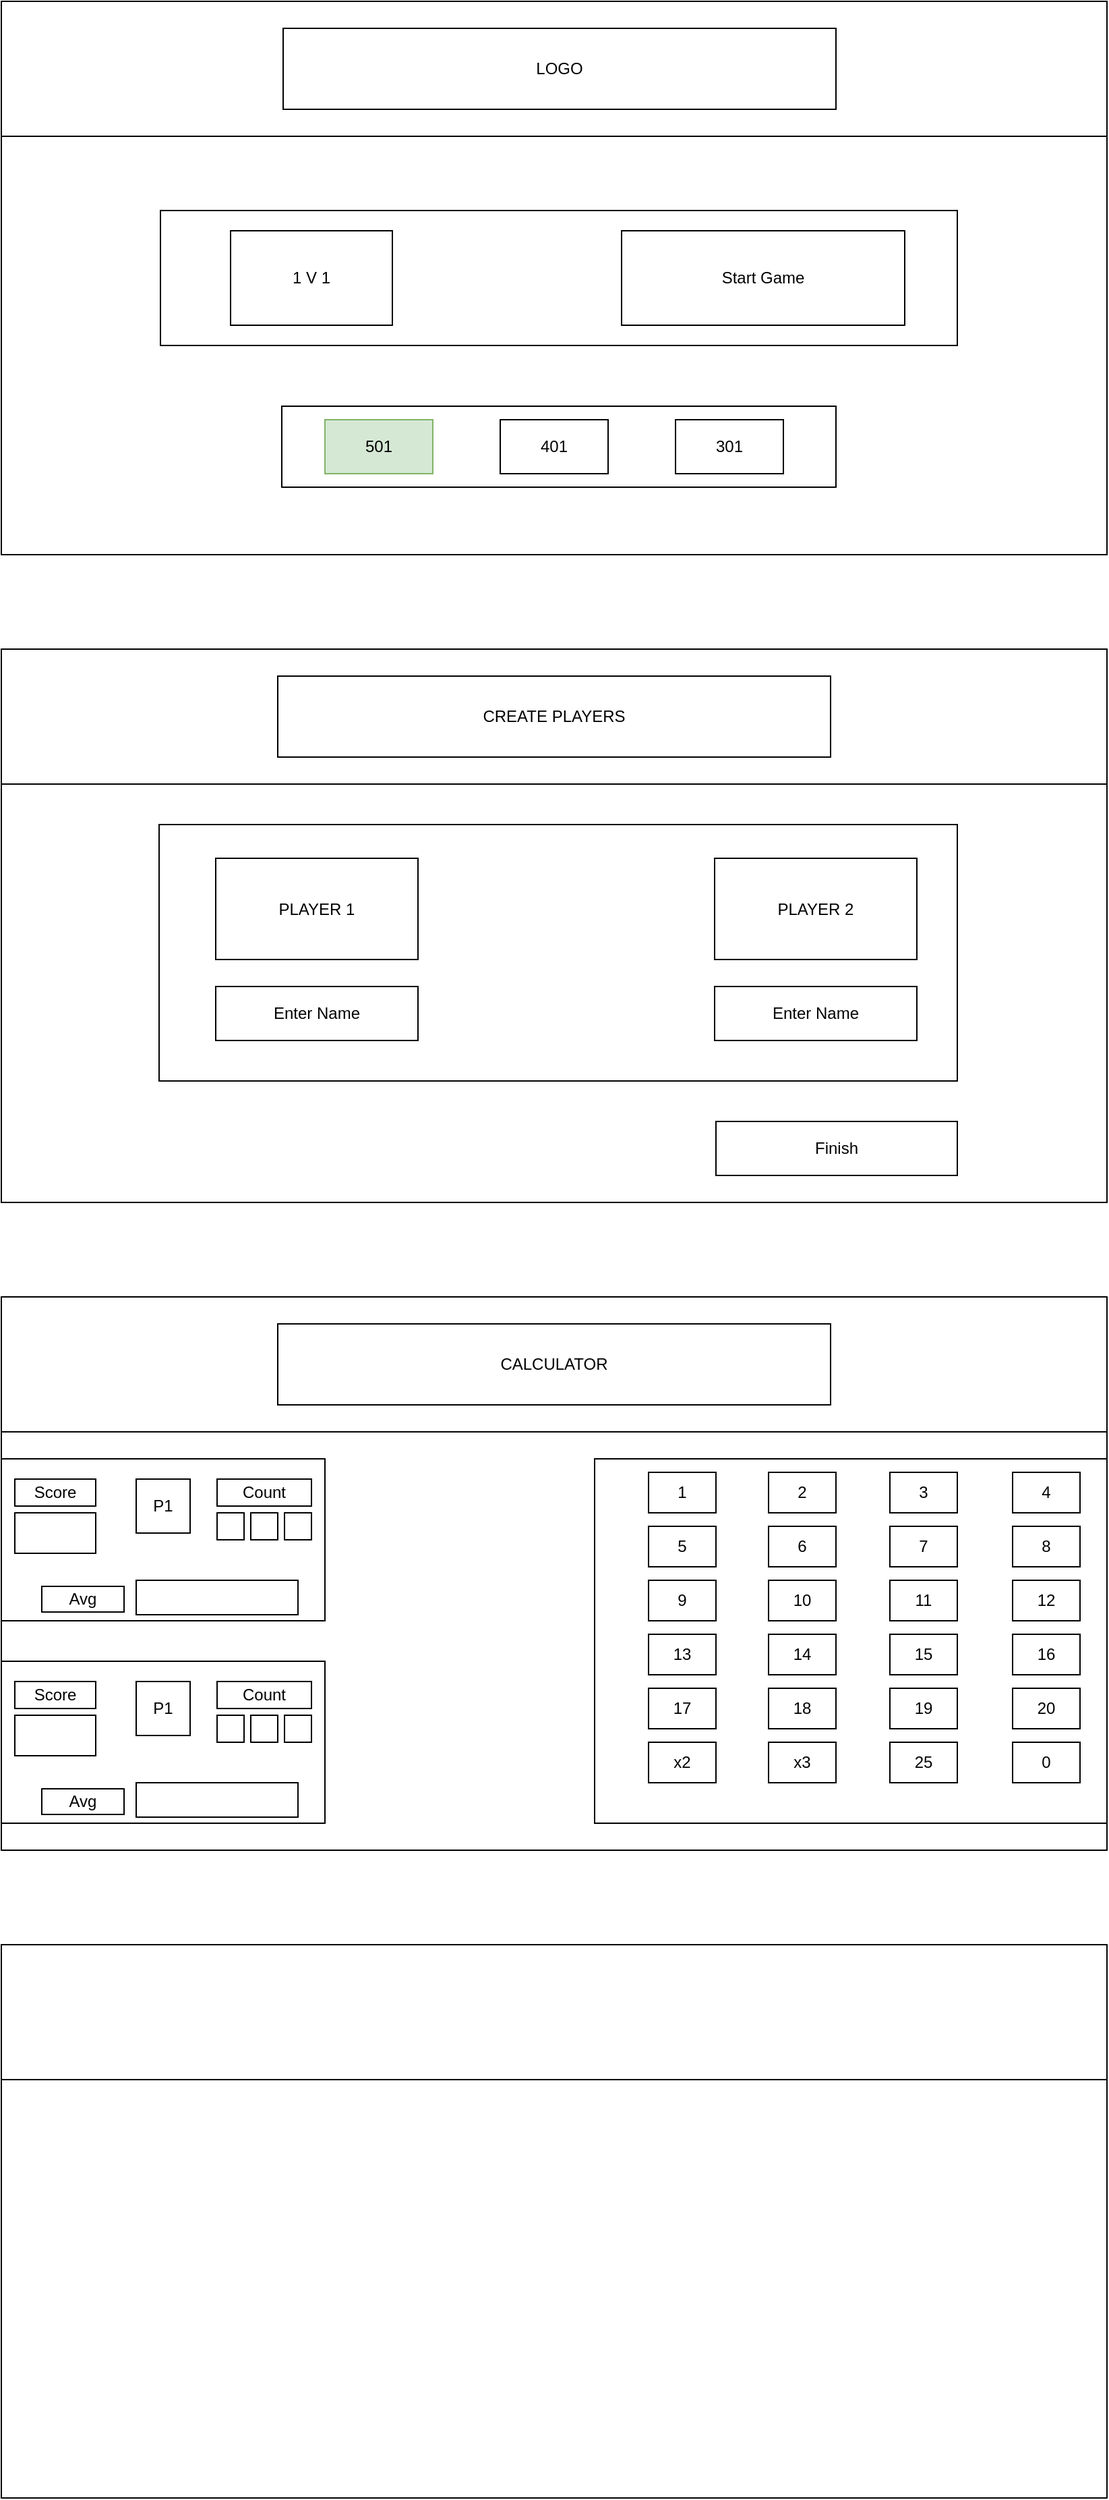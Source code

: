 <mxfile version="20.8.10" type="device"><diagram name="Seite-1" id="paZLR1A8twuQFrYivaNH"><mxGraphModel dx="1162" dy="664" grid="1" gridSize="10" guides="1" tooltips="1" connect="1" arrows="1" fold="1" page="1" pageScale="1" pageWidth="827" pageHeight="1169" math="0" shadow="0"><root><mxCell id="0"/><mxCell id="1" parent="0"/><mxCell id="XDDbklvxgR-TvzOWc_MV-14" value="" style="rounded=0;whiteSpace=wrap;html=1;" vertex="1" parent="1"><mxGeometry width="820" height="410" as="geometry"/></mxCell><mxCell id="XDDbklvxgR-TvzOWc_MV-15" value="" style="rounded=0;whiteSpace=wrap;html=1;" vertex="1" parent="1"><mxGeometry y="480" width="820" height="410" as="geometry"/></mxCell><mxCell id="XDDbklvxgR-TvzOWc_MV-16" value="" style="rounded=0;whiteSpace=wrap;html=1;" vertex="1" parent="1"><mxGeometry y="960" width="820" height="410" as="geometry"/></mxCell><mxCell id="XDDbklvxgR-TvzOWc_MV-17" value="" style="rounded=0;whiteSpace=wrap;html=1;" vertex="1" parent="1"><mxGeometry y="1440" width="820" height="410" as="geometry"/></mxCell><mxCell id="XDDbklvxgR-TvzOWc_MV-18" value="" style="rounded=0;whiteSpace=wrap;html=1;" vertex="1" parent="1"><mxGeometry width="820" height="100" as="geometry"/></mxCell><mxCell id="XDDbklvxgR-TvzOWc_MV-19" value="" style="rounded=0;whiteSpace=wrap;html=1;" vertex="1" parent="1"><mxGeometry y="480" width="820" height="100" as="geometry"/></mxCell><mxCell id="XDDbklvxgR-TvzOWc_MV-20" value="" style="rounded=0;whiteSpace=wrap;html=1;" vertex="1" parent="1"><mxGeometry y="960" width="820" height="100" as="geometry"/></mxCell><mxCell id="XDDbklvxgR-TvzOWc_MV-21" value="" style="rounded=0;whiteSpace=wrap;html=1;" vertex="1" parent="1"><mxGeometry y="1440" width="820" height="100" as="geometry"/></mxCell><mxCell id="XDDbklvxgR-TvzOWc_MV-25" value="LOGO" style="rounded=0;whiteSpace=wrap;html=1;" vertex="1" parent="1"><mxGeometry x="209" y="20" width="410" height="60" as="geometry"/></mxCell><mxCell id="XDDbklvxgR-TvzOWc_MV-27" value="" style="rounded=0;whiteSpace=wrap;html=1;" vertex="1" parent="1"><mxGeometry x="118" y="155" width="591" height="100" as="geometry"/></mxCell><mxCell id="XDDbklvxgR-TvzOWc_MV-28" value="" style="rounded=0;whiteSpace=wrap;html=1;" vertex="1" parent="1"><mxGeometry x="208" y="300" width="411" height="60" as="geometry"/></mxCell><mxCell id="XDDbklvxgR-TvzOWc_MV-29" value="501" style="rounded=0;whiteSpace=wrap;html=1;fillColor=#d5e8d4;strokeColor=#82b366;" vertex="1" parent="1"><mxGeometry x="240" y="310" width="80" height="40" as="geometry"/></mxCell><mxCell id="XDDbklvxgR-TvzOWc_MV-31" value="401" style="rounded=0;whiteSpace=wrap;html=1;" vertex="1" parent="1"><mxGeometry x="370" y="310" width="80" height="40" as="geometry"/></mxCell><mxCell id="XDDbklvxgR-TvzOWc_MV-32" value="301" style="rounded=0;whiteSpace=wrap;html=1;" vertex="1" parent="1"><mxGeometry x="500" y="310" width="80" height="40" as="geometry"/></mxCell><mxCell id="XDDbklvxgR-TvzOWc_MV-33" value="1 V 1" style="rounded=0;whiteSpace=wrap;html=1;" vertex="1" parent="1"><mxGeometry x="170" y="170" width="120" height="70" as="geometry"/></mxCell><mxCell id="XDDbklvxgR-TvzOWc_MV-34" value="Start Game" style="rounded=0;whiteSpace=wrap;html=1;" vertex="1" parent="1"><mxGeometry x="460" y="170" width="210" height="70" as="geometry"/></mxCell><mxCell id="XDDbklvxgR-TvzOWc_MV-35" value="CREATE PLAYERS" style="rounded=0;whiteSpace=wrap;html=1;" vertex="1" parent="1"><mxGeometry x="205" y="500" width="410" height="60" as="geometry"/></mxCell><mxCell id="XDDbklvxgR-TvzOWc_MV-36" value="" style="rounded=0;whiteSpace=wrap;html=1;" vertex="1" parent="1"><mxGeometry x="117" y="610" width="592" height="190" as="geometry"/></mxCell><mxCell id="XDDbklvxgR-TvzOWc_MV-38" value="PLAYER 1" style="rounded=0;whiteSpace=wrap;html=1;" vertex="1" parent="1"><mxGeometry x="159" y="635" width="150" height="75" as="geometry"/></mxCell><mxCell id="XDDbklvxgR-TvzOWc_MV-40" value="PLAYER 2" style="rounded=0;whiteSpace=wrap;html=1;" vertex="1" parent="1"><mxGeometry x="529" y="635" width="150" height="75" as="geometry"/></mxCell><mxCell id="XDDbklvxgR-TvzOWc_MV-41" value="Enter Name" style="rounded=0;whiteSpace=wrap;html=1;" vertex="1" parent="1"><mxGeometry x="159" y="730" width="150" height="40" as="geometry"/></mxCell><mxCell id="XDDbklvxgR-TvzOWc_MV-42" value="Enter Name" style="rounded=0;whiteSpace=wrap;html=1;" vertex="1" parent="1"><mxGeometry x="529" y="730" width="150" height="40" as="geometry"/></mxCell><mxCell id="XDDbklvxgR-TvzOWc_MV-44" value="Finish" style="rounded=0;whiteSpace=wrap;html=1;" vertex="1" parent="1"><mxGeometry x="530" y="830" width="179" height="40" as="geometry"/></mxCell><mxCell id="XDDbklvxgR-TvzOWc_MV-46" value="CALCULATOR" style="rounded=0;whiteSpace=wrap;html=1;" vertex="1" parent="1"><mxGeometry x="205" y="980" width="410" height="60" as="geometry"/></mxCell><mxCell id="XDDbklvxgR-TvzOWc_MV-47" value="" style="rounded=0;whiteSpace=wrap;html=1;" vertex="1" parent="1"><mxGeometry y="1080" width="240" height="120" as="geometry"/></mxCell><mxCell id="XDDbklvxgR-TvzOWc_MV-51" value="" style="rounded=0;whiteSpace=wrap;html=1;" vertex="1" parent="1"><mxGeometry x="440" y="1080" width="380" height="270" as="geometry"/></mxCell><mxCell id="XDDbklvxgR-TvzOWc_MV-55" value="1" style="rounded=0;whiteSpace=wrap;html=1;" vertex="1" parent="1"><mxGeometry x="480" y="1090" width="50" height="30" as="geometry"/></mxCell><mxCell id="XDDbklvxgR-TvzOWc_MV-69" value="2" style="rounded=0;whiteSpace=wrap;html=1;" vertex="1" parent="1"><mxGeometry x="569" y="1090" width="50" height="30" as="geometry"/></mxCell><mxCell id="XDDbklvxgR-TvzOWc_MV-70" value="3" style="rounded=0;whiteSpace=wrap;html=1;" vertex="1" parent="1"><mxGeometry x="659" y="1090" width="50" height="30" as="geometry"/></mxCell><mxCell id="XDDbklvxgR-TvzOWc_MV-71" value="4" style="rounded=0;whiteSpace=wrap;html=1;" vertex="1" parent="1"><mxGeometry x="750" y="1090" width="50" height="30" as="geometry"/></mxCell><mxCell id="XDDbklvxgR-TvzOWc_MV-72" value="5" style="rounded=0;whiteSpace=wrap;html=1;" vertex="1" parent="1"><mxGeometry x="480" y="1130" width="50" height="30" as="geometry"/></mxCell><mxCell id="XDDbklvxgR-TvzOWc_MV-73" value="6" style="rounded=0;whiteSpace=wrap;html=1;" vertex="1" parent="1"><mxGeometry x="569" y="1130" width="50" height="30" as="geometry"/></mxCell><mxCell id="XDDbklvxgR-TvzOWc_MV-74" value="7" style="rounded=0;whiteSpace=wrap;html=1;" vertex="1" parent="1"><mxGeometry x="659" y="1130" width="50" height="30" as="geometry"/></mxCell><mxCell id="XDDbklvxgR-TvzOWc_MV-75" value="8" style="rounded=0;whiteSpace=wrap;html=1;" vertex="1" parent="1"><mxGeometry x="750" y="1130" width="50" height="30" as="geometry"/></mxCell><mxCell id="XDDbklvxgR-TvzOWc_MV-76" value="9" style="rounded=0;whiteSpace=wrap;html=1;" vertex="1" parent="1"><mxGeometry x="480" y="1170" width="50" height="30" as="geometry"/></mxCell><mxCell id="XDDbklvxgR-TvzOWc_MV-77" value="10" style="rounded=0;whiteSpace=wrap;html=1;" vertex="1" parent="1"><mxGeometry x="569" y="1170" width="50" height="30" as="geometry"/></mxCell><mxCell id="XDDbklvxgR-TvzOWc_MV-78" value="11" style="rounded=0;whiteSpace=wrap;html=1;" vertex="1" parent="1"><mxGeometry x="659" y="1170" width="50" height="30" as="geometry"/></mxCell><mxCell id="XDDbklvxgR-TvzOWc_MV-79" value="12" style="rounded=0;whiteSpace=wrap;html=1;" vertex="1" parent="1"><mxGeometry x="750" y="1170" width="50" height="30" as="geometry"/></mxCell><mxCell id="XDDbklvxgR-TvzOWc_MV-96" value="13" style="rounded=0;whiteSpace=wrap;html=1;" vertex="1" parent="1"><mxGeometry x="480" y="1210" width="50" height="30" as="geometry"/></mxCell><mxCell id="XDDbklvxgR-TvzOWc_MV-97" value="17" style="rounded=0;whiteSpace=wrap;html=1;" vertex="1" parent="1"><mxGeometry x="480" y="1250" width="50" height="30" as="geometry"/></mxCell><mxCell id="XDDbklvxgR-TvzOWc_MV-98" value="x2" style="rounded=0;whiteSpace=wrap;html=1;" vertex="1" parent="1"><mxGeometry x="480" y="1290" width="50" height="30" as="geometry"/></mxCell><mxCell id="XDDbklvxgR-TvzOWc_MV-99" value="14" style="rounded=0;whiteSpace=wrap;html=1;" vertex="1" parent="1"><mxGeometry x="569" y="1210" width="50" height="30" as="geometry"/></mxCell><mxCell id="XDDbklvxgR-TvzOWc_MV-100" value="18" style="rounded=0;whiteSpace=wrap;html=1;" vertex="1" parent="1"><mxGeometry x="569" y="1250" width="50" height="30" as="geometry"/></mxCell><mxCell id="XDDbklvxgR-TvzOWc_MV-101" value="x3" style="rounded=0;whiteSpace=wrap;html=1;" vertex="1" parent="1"><mxGeometry x="569" y="1290" width="50" height="30" as="geometry"/></mxCell><mxCell id="XDDbklvxgR-TvzOWc_MV-102" value="15" style="rounded=0;whiteSpace=wrap;html=1;" vertex="1" parent="1"><mxGeometry x="659" y="1210" width="50" height="30" as="geometry"/></mxCell><mxCell id="XDDbklvxgR-TvzOWc_MV-103" value="19" style="rounded=0;whiteSpace=wrap;html=1;" vertex="1" parent="1"><mxGeometry x="659" y="1250" width="50" height="30" as="geometry"/></mxCell><mxCell id="XDDbklvxgR-TvzOWc_MV-104" value="25" style="rounded=0;whiteSpace=wrap;html=1;" vertex="1" parent="1"><mxGeometry x="659" y="1290" width="50" height="30" as="geometry"/></mxCell><mxCell id="XDDbklvxgR-TvzOWc_MV-105" value="16" style="rounded=0;whiteSpace=wrap;html=1;" vertex="1" parent="1"><mxGeometry x="750" y="1210" width="50" height="30" as="geometry"/></mxCell><mxCell id="XDDbklvxgR-TvzOWc_MV-106" value="20" style="rounded=0;whiteSpace=wrap;html=1;" vertex="1" parent="1"><mxGeometry x="750" y="1250" width="50" height="30" as="geometry"/></mxCell><mxCell id="XDDbklvxgR-TvzOWc_MV-107" value="0" style="rounded=0;whiteSpace=wrap;html=1;" vertex="1" parent="1"><mxGeometry x="750" y="1290" width="50" height="30" as="geometry"/></mxCell><mxCell id="XDDbklvxgR-TvzOWc_MV-109" value="" style="rounded=0;whiteSpace=wrap;html=1;" vertex="1" parent="1"><mxGeometry x="210" y="1120" width="20" height="20" as="geometry"/></mxCell><mxCell id="XDDbklvxgR-TvzOWc_MV-110" value="" style="rounded=0;whiteSpace=wrap;html=1;" vertex="1" parent="1"><mxGeometry x="185" y="1120" width="20" height="20" as="geometry"/></mxCell><mxCell id="XDDbklvxgR-TvzOWc_MV-111" value="" style="rounded=0;whiteSpace=wrap;html=1;" vertex="1" parent="1"><mxGeometry x="160" y="1120" width="20" height="20" as="geometry"/></mxCell><mxCell id="XDDbklvxgR-TvzOWc_MV-112" value="Count" style="rounded=0;whiteSpace=wrap;html=1;" vertex="1" parent="1"><mxGeometry x="160" y="1095" width="70" height="20" as="geometry"/></mxCell><mxCell id="XDDbklvxgR-TvzOWc_MV-114" value="Score" style="rounded=0;whiteSpace=wrap;html=1;" vertex="1" parent="1"><mxGeometry x="10" y="1095" width="60" height="20" as="geometry"/></mxCell><mxCell id="XDDbklvxgR-TvzOWc_MV-115" value="" style="rounded=0;whiteSpace=wrap;html=1;" vertex="1" parent="1"><mxGeometry x="10" y="1120" width="60" height="30" as="geometry"/></mxCell><mxCell id="XDDbklvxgR-TvzOWc_MV-116" value="Avg" style="rounded=0;whiteSpace=wrap;html=1;" vertex="1" parent="1"><mxGeometry x="30" y="1174.5" width="61" height="19" as="geometry"/></mxCell><mxCell id="XDDbklvxgR-TvzOWc_MV-117" value="" style="rounded=0;whiteSpace=wrap;html=1;" vertex="1" parent="1"><mxGeometry x="100" y="1170" width="120" height="25.5" as="geometry"/></mxCell><mxCell id="XDDbklvxgR-TvzOWc_MV-118" value="P1" style="rounded=0;whiteSpace=wrap;html=1;" vertex="1" parent="1"><mxGeometry x="100" y="1095" width="40" height="40" as="geometry"/></mxCell><mxCell id="XDDbklvxgR-TvzOWc_MV-137" value="" style="rounded=0;whiteSpace=wrap;html=1;" vertex="1" parent="1"><mxGeometry y="1230" width="240" height="120" as="geometry"/></mxCell><mxCell id="XDDbklvxgR-TvzOWc_MV-138" value="" style="rounded=0;whiteSpace=wrap;html=1;" vertex="1" parent="1"><mxGeometry x="210" y="1270" width="20" height="20" as="geometry"/></mxCell><mxCell id="XDDbklvxgR-TvzOWc_MV-139" value="" style="rounded=0;whiteSpace=wrap;html=1;" vertex="1" parent="1"><mxGeometry x="185" y="1270" width="20" height="20" as="geometry"/></mxCell><mxCell id="XDDbklvxgR-TvzOWc_MV-140" value="" style="rounded=0;whiteSpace=wrap;html=1;" vertex="1" parent="1"><mxGeometry x="160" y="1270" width="20" height="20" as="geometry"/></mxCell><mxCell id="XDDbklvxgR-TvzOWc_MV-141" value="Count" style="rounded=0;whiteSpace=wrap;html=1;" vertex="1" parent="1"><mxGeometry x="160" y="1245" width="70" height="20" as="geometry"/></mxCell><mxCell id="XDDbklvxgR-TvzOWc_MV-142" value="Score" style="rounded=0;whiteSpace=wrap;html=1;" vertex="1" parent="1"><mxGeometry x="10" y="1245" width="60" height="20" as="geometry"/></mxCell><mxCell id="XDDbklvxgR-TvzOWc_MV-143" value="" style="rounded=0;whiteSpace=wrap;html=1;" vertex="1" parent="1"><mxGeometry x="10" y="1270" width="60" height="30" as="geometry"/></mxCell><mxCell id="XDDbklvxgR-TvzOWc_MV-144" value="Avg" style="rounded=0;whiteSpace=wrap;html=1;" vertex="1" parent="1"><mxGeometry x="30" y="1324.5" width="61" height="19" as="geometry"/></mxCell><mxCell id="XDDbklvxgR-TvzOWc_MV-145" value="" style="rounded=0;whiteSpace=wrap;html=1;" vertex="1" parent="1"><mxGeometry x="100" y="1320" width="120" height="25.5" as="geometry"/></mxCell><mxCell id="XDDbklvxgR-TvzOWc_MV-146" value="P1" style="rounded=0;whiteSpace=wrap;html=1;" vertex="1" parent="1"><mxGeometry x="100" y="1245" width="40" height="40" as="geometry"/></mxCell></root></mxGraphModel></diagram></mxfile>